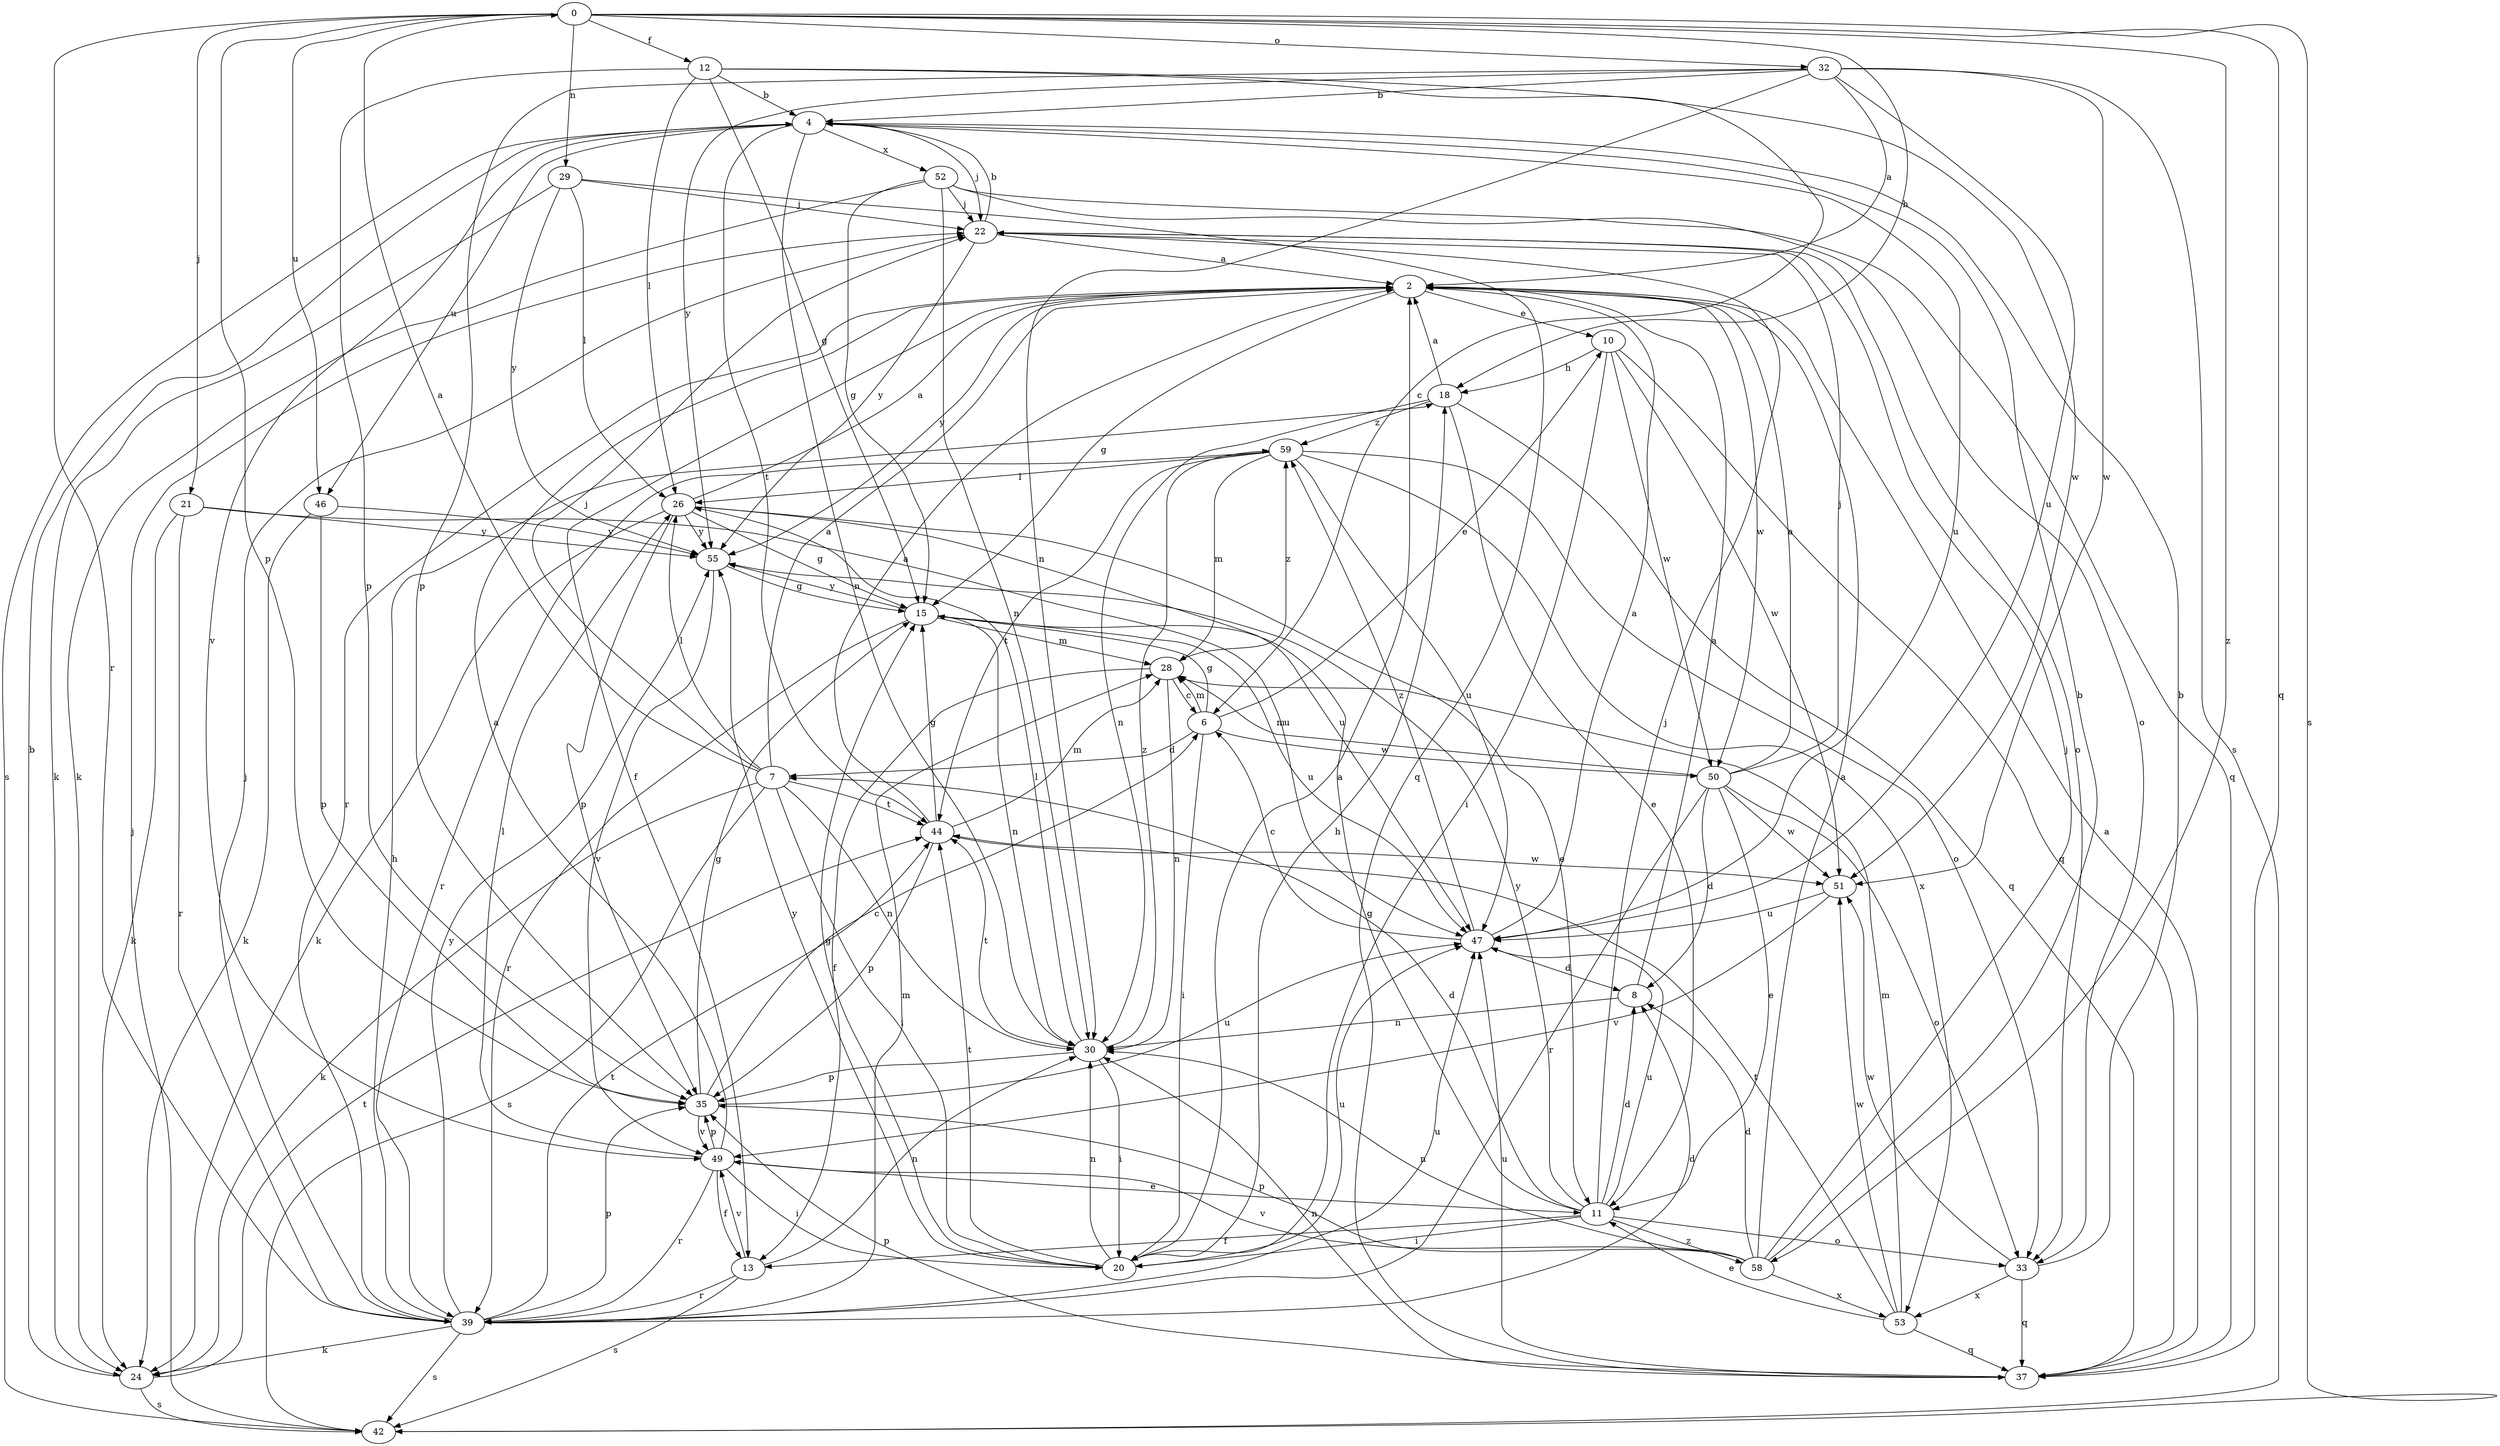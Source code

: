 strict digraph  {
0;
2;
4;
6;
7;
8;
10;
11;
12;
13;
15;
18;
20;
21;
22;
24;
26;
28;
29;
30;
32;
33;
35;
37;
39;
42;
44;
46;
47;
49;
50;
51;
52;
53;
55;
58;
59;
0 -> 12  [label=f];
0 -> 18  [label=h];
0 -> 21  [label=j];
0 -> 29  [label=n];
0 -> 32  [label=o];
0 -> 35  [label=p];
0 -> 37  [label=q];
0 -> 39  [label=r];
0 -> 42  [label=s];
0 -> 46  [label=u];
0 -> 58  [label=z];
2 -> 10  [label=e];
2 -> 13  [label=f];
2 -> 15  [label=g];
2 -> 39  [label=r];
2 -> 50  [label=w];
2 -> 55  [label=y];
4 -> 22  [label=j];
4 -> 30  [label=n];
4 -> 42  [label=s];
4 -> 44  [label=t];
4 -> 46  [label=u];
4 -> 47  [label=u];
4 -> 49  [label=v];
4 -> 52  [label=x];
6 -> 7  [label=d];
6 -> 10  [label=e];
6 -> 15  [label=g];
6 -> 20  [label=i];
6 -> 28  [label=m];
6 -> 50  [label=w];
7 -> 0  [label=a];
7 -> 2  [label=a];
7 -> 20  [label=i];
7 -> 22  [label=j];
7 -> 24  [label=k];
7 -> 26  [label=l];
7 -> 30  [label=n];
7 -> 42  [label=s];
7 -> 44  [label=t];
8 -> 2  [label=a];
8 -> 30  [label=n];
10 -> 18  [label=h];
10 -> 20  [label=i];
10 -> 37  [label=q];
10 -> 50  [label=w];
10 -> 51  [label=w];
11 -> 7  [label=d];
11 -> 8  [label=d];
11 -> 13  [label=f];
11 -> 15  [label=g];
11 -> 20  [label=i];
11 -> 22  [label=j];
11 -> 33  [label=o];
11 -> 47  [label=u];
11 -> 55  [label=y];
11 -> 58  [label=z];
12 -> 4  [label=b];
12 -> 6  [label=c];
12 -> 15  [label=g];
12 -> 26  [label=l];
12 -> 35  [label=p];
12 -> 51  [label=w];
13 -> 30  [label=n];
13 -> 39  [label=r];
13 -> 42  [label=s];
13 -> 49  [label=v];
15 -> 28  [label=m];
15 -> 30  [label=n];
15 -> 39  [label=r];
15 -> 47  [label=u];
15 -> 55  [label=y];
18 -> 2  [label=a];
18 -> 11  [label=e];
18 -> 30  [label=n];
18 -> 37  [label=q];
18 -> 59  [label=z];
20 -> 2  [label=a];
20 -> 15  [label=g];
20 -> 18  [label=h];
20 -> 30  [label=n];
20 -> 44  [label=t];
20 -> 47  [label=u];
20 -> 55  [label=y];
21 -> 24  [label=k];
21 -> 39  [label=r];
21 -> 47  [label=u];
21 -> 55  [label=y];
22 -> 2  [label=a];
22 -> 4  [label=b];
22 -> 33  [label=o];
22 -> 55  [label=y];
24 -> 4  [label=b];
24 -> 42  [label=s];
24 -> 44  [label=t];
26 -> 2  [label=a];
26 -> 11  [label=e];
26 -> 15  [label=g];
26 -> 24  [label=k];
26 -> 35  [label=p];
26 -> 47  [label=u];
26 -> 55  [label=y];
28 -> 6  [label=c];
28 -> 13  [label=f];
28 -> 30  [label=n];
28 -> 59  [label=z];
29 -> 22  [label=j];
29 -> 24  [label=k];
29 -> 26  [label=l];
29 -> 37  [label=q];
29 -> 55  [label=y];
30 -> 20  [label=i];
30 -> 26  [label=l];
30 -> 35  [label=p];
30 -> 44  [label=t];
30 -> 59  [label=z];
32 -> 2  [label=a];
32 -> 4  [label=b];
32 -> 30  [label=n];
32 -> 35  [label=p];
32 -> 42  [label=s];
32 -> 47  [label=u];
32 -> 51  [label=w];
32 -> 55  [label=y];
33 -> 4  [label=b];
33 -> 37  [label=q];
33 -> 51  [label=w];
33 -> 53  [label=x];
35 -> 6  [label=c];
35 -> 15  [label=g];
35 -> 47  [label=u];
35 -> 49  [label=v];
37 -> 2  [label=a];
37 -> 30  [label=n];
37 -> 35  [label=p];
37 -> 47  [label=u];
39 -> 8  [label=d];
39 -> 18  [label=h];
39 -> 22  [label=j];
39 -> 24  [label=k];
39 -> 28  [label=m];
39 -> 35  [label=p];
39 -> 42  [label=s];
39 -> 44  [label=t];
39 -> 47  [label=u];
39 -> 55  [label=y];
42 -> 22  [label=j];
44 -> 2  [label=a];
44 -> 15  [label=g];
44 -> 28  [label=m];
44 -> 35  [label=p];
44 -> 51  [label=w];
46 -> 24  [label=k];
46 -> 35  [label=p];
46 -> 55  [label=y];
47 -> 2  [label=a];
47 -> 6  [label=c];
47 -> 8  [label=d];
47 -> 59  [label=z];
49 -> 2  [label=a];
49 -> 11  [label=e];
49 -> 13  [label=f];
49 -> 20  [label=i];
49 -> 26  [label=l];
49 -> 35  [label=p];
49 -> 39  [label=r];
50 -> 2  [label=a];
50 -> 8  [label=d];
50 -> 11  [label=e];
50 -> 22  [label=j];
50 -> 28  [label=m];
50 -> 33  [label=o];
50 -> 39  [label=r];
50 -> 51  [label=w];
51 -> 47  [label=u];
51 -> 49  [label=v];
52 -> 15  [label=g];
52 -> 22  [label=j];
52 -> 24  [label=k];
52 -> 30  [label=n];
52 -> 33  [label=o];
52 -> 37  [label=q];
53 -> 11  [label=e];
53 -> 28  [label=m];
53 -> 37  [label=q];
53 -> 44  [label=t];
53 -> 51  [label=w];
55 -> 15  [label=g];
55 -> 49  [label=v];
58 -> 2  [label=a];
58 -> 4  [label=b];
58 -> 8  [label=d];
58 -> 22  [label=j];
58 -> 30  [label=n];
58 -> 35  [label=p];
58 -> 49  [label=v];
58 -> 53  [label=x];
59 -> 26  [label=l];
59 -> 28  [label=m];
59 -> 33  [label=o];
59 -> 39  [label=r];
59 -> 44  [label=t];
59 -> 47  [label=u];
59 -> 53  [label=x];
}
